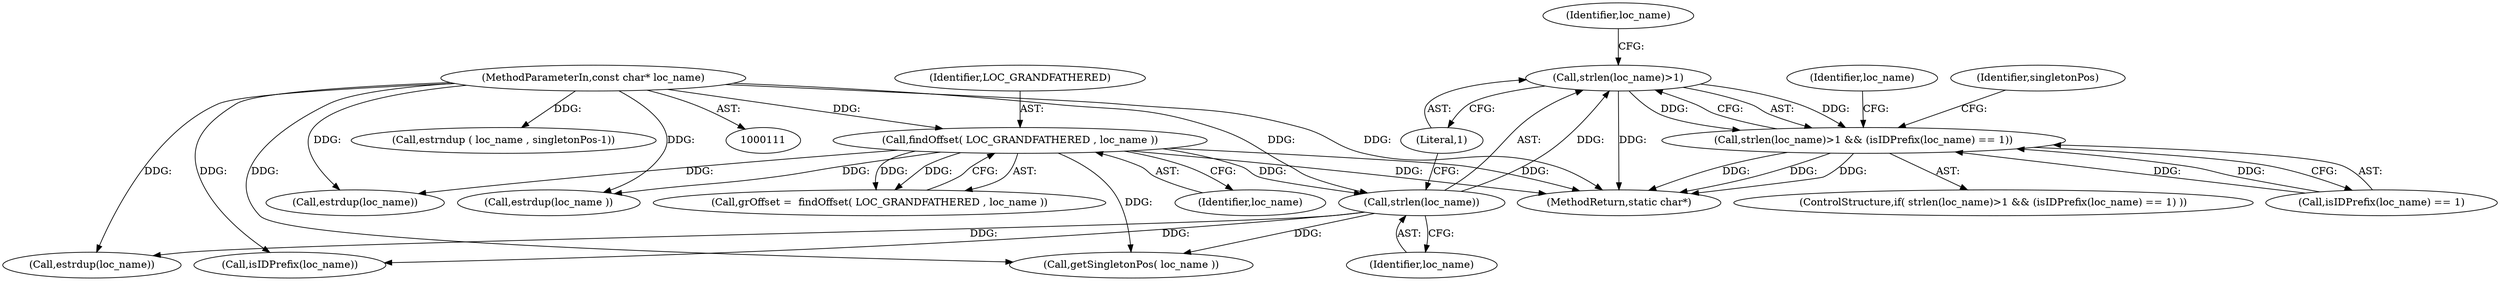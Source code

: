 digraph "0_php-src_97eff7eb57fc2320c267a949cffd622c38712484?w=1_22@API" {
"1000190" [label="(Call,strlen(loc_name)>1)"];
"1000191" [label="(Call,strlen(loc_name))"];
"1000154" [label="(Call,findOffset( LOC_GRANDFATHERED , loc_name ))"];
"1000112" [label="(MethodParameterIn,const char* loc_name)"];
"1000189" [label="(Call,strlen(loc_name)>1 && (isIDPrefix(loc_name) == 1))"];
"1000200" [label="(Call,estrdup(loc_name))"];
"1000201" [label="(Identifier,loc_name)"];
"1000112" [label="(MethodParameterIn,const char* loc_name)"];
"1000191" [label="(Call,strlen(loc_name))"];
"1000233" [label="(Call,estrdup(loc_name ))"];
"1000389" [label="(MethodReturn,static char*)"];
"1000188" [label="(ControlStructure,if( strlen(loc_name)>1 && (isIDPrefix(loc_name) == 1) ))"];
"1000190" [label="(Call,strlen(loc_name)>1)"];
"1000204" [label="(Call,getSingletonPos( loc_name ))"];
"1000156" [label="(Identifier,loc_name)"];
"1000221" [label="(Call,estrndup ( loc_name , singletonPos-1))"];
"1000203" [label="(Identifier,singletonPos)"];
"1000154" [label="(Call,findOffset( LOC_GRANDFATHERED , loc_name ))"];
"1000170" [label="(Call,estrdup(loc_name))"];
"1000193" [label="(Literal,1)"];
"1000152" [label="(Call,grOffset =  findOffset( LOC_GRANDFATHERED , loc_name ))"];
"1000196" [label="(Identifier,loc_name)"];
"1000192" [label="(Identifier,loc_name)"];
"1000195" [label="(Call,isIDPrefix(loc_name))"];
"1000189" [label="(Call,strlen(loc_name)>1 && (isIDPrefix(loc_name) == 1))"];
"1000194" [label="(Call,isIDPrefix(loc_name) == 1)"];
"1000155" [label="(Identifier,LOC_GRANDFATHERED)"];
"1000190" -> "1000189"  [label="AST: "];
"1000190" -> "1000193"  [label="CFG: "];
"1000191" -> "1000190"  [label="AST: "];
"1000193" -> "1000190"  [label="AST: "];
"1000196" -> "1000190"  [label="CFG: "];
"1000189" -> "1000190"  [label="CFG: "];
"1000190" -> "1000389"  [label="DDG: "];
"1000190" -> "1000189"  [label="DDG: "];
"1000190" -> "1000189"  [label="DDG: "];
"1000191" -> "1000190"  [label="DDG: "];
"1000191" -> "1000192"  [label="CFG: "];
"1000192" -> "1000191"  [label="AST: "];
"1000193" -> "1000191"  [label="CFG: "];
"1000154" -> "1000191"  [label="DDG: "];
"1000112" -> "1000191"  [label="DDG: "];
"1000191" -> "1000195"  [label="DDG: "];
"1000191" -> "1000200"  [label="DDG: "];
"1000191" -> "1000204"  [label="DDG: "];
"1000154" -> "1000152"  [label="AST: "];
"1000154" -> "1000156"  [label="CFG: "];
"1000155" -> "1000154"  [label="AST: "];
"1000156" -> "1000154"  [label="AST: "];
"1000152" -> "1000154"  [label="CFG: "];
"1000154" -> "1000389"  [label="DDG: "];
"1000154" -> "1000389"  [label="DDG: "];
"1000154" -> "1000152"  [label="DDG: "];
"1000154" -> "1000152"  [label="DDG: "];
"1000112" -> "1000154"  [label="DDG: "];
"1000154" -> "1000170"  [label="DDG: "];
"1000154" -> "1000204"  [label="DDG: "];
"1000154" -> "1000233"  [label="DDG: "];
"1000112" -> "1000111"  [label="AST: "];
"1000112" -> "1000389"  [label="DDG: "];
"1000112" -> "1000170"  [label="DDG: "];
"1000112" -> "1000195"  [label="DDG: "];
"1000112" -> "1000200"  [label="DDG: "];
"1000112" -> "1000204"  [label="DDG: "];
"1000112" -> "1000221"  [label="DDG: "];
"1000112" -> "1000233"  [label="DDG: "];
"1000189" -> "1000188"  [label="AST: "];
"1000189" -> "1000194"  [label="CFG: "];
"1000194" -> "1000189"  [label="AST: "];
"1000201" -> "1000189"  [label="CFG: "];
"1000203" -> "1000189"  [label="CFG: "];
"1000189" -> "1000389"  [label="DDG: "];
"1000189" -> "1000389"  [label="DDG: "];
"1000189" -> "1000389"  [label="DDG: "];
"1000194" -> "1000189"  [label="DDG: "];
"1000194" -> "1000189"  [label="DDG: "];
}
